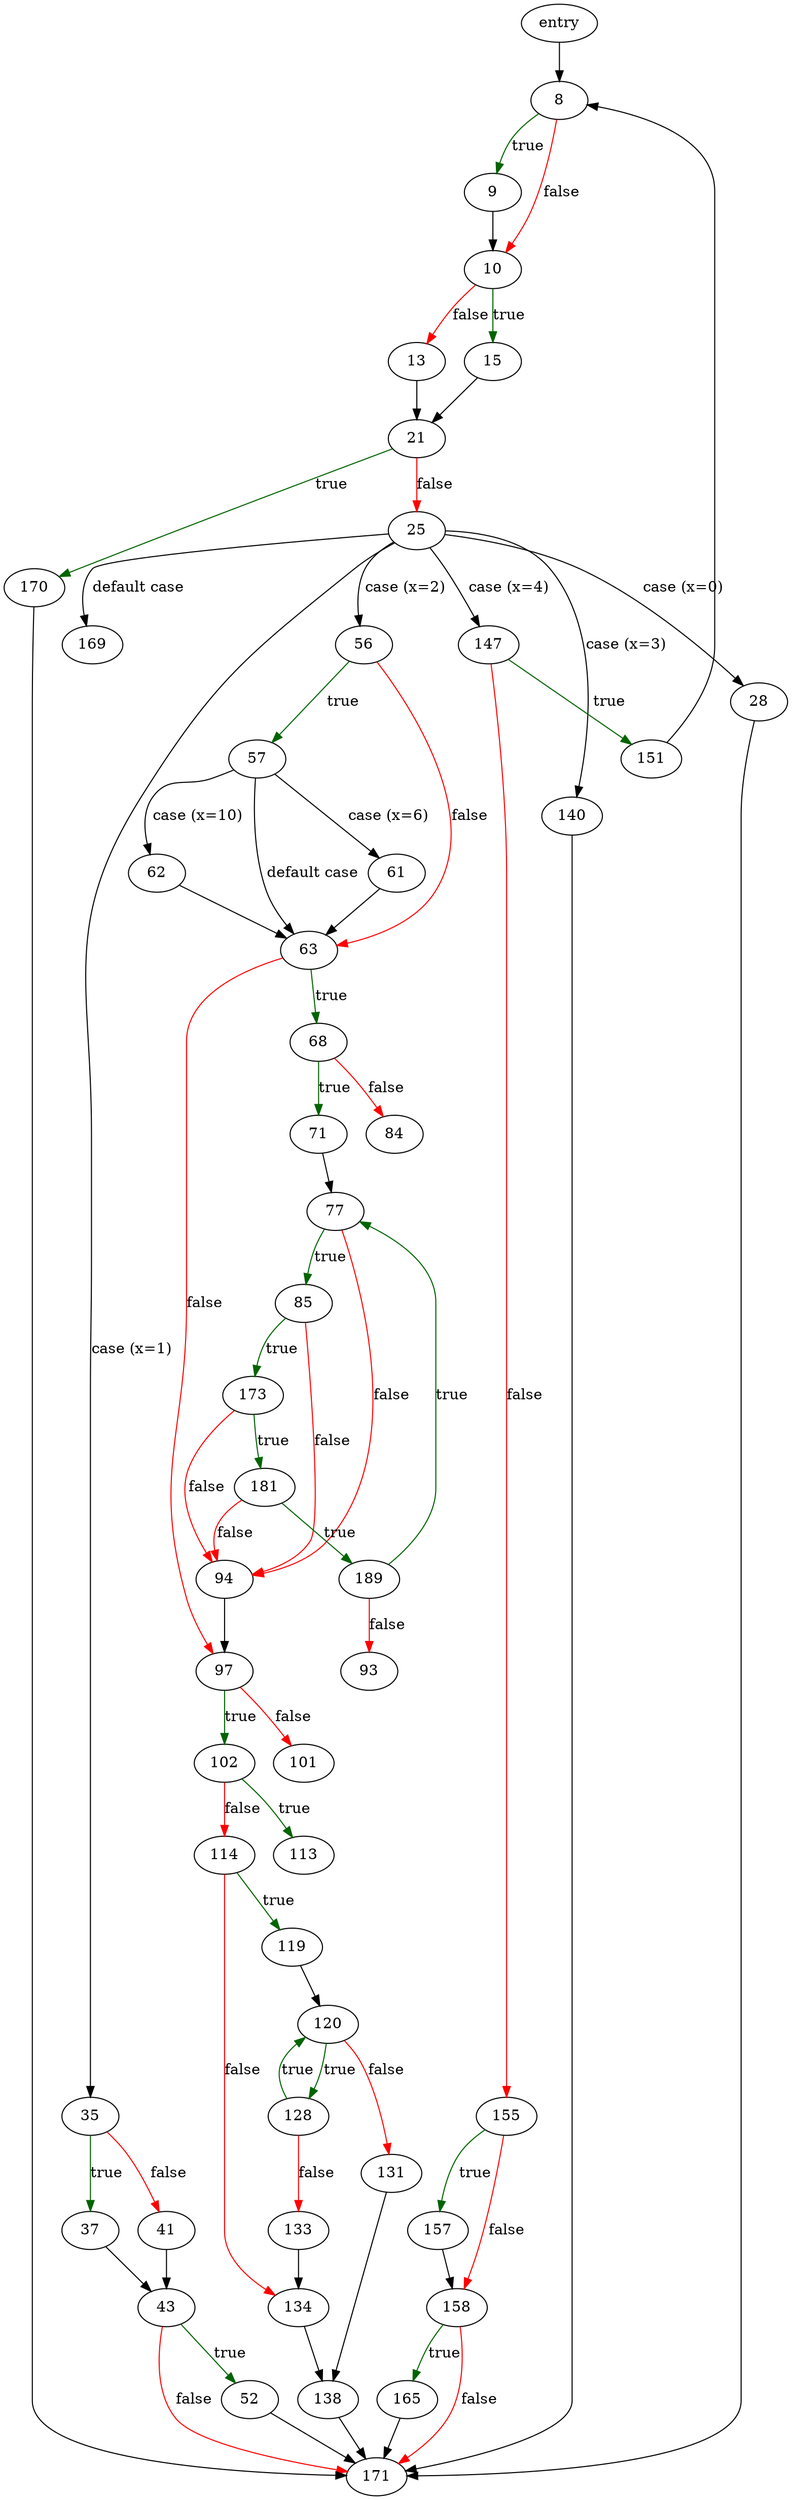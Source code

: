 digraph "get_next" {
	// Node definitions.
	2 [label=entry];
	8;
	9;
	10;
	13;
	15;
	21;
	25;
	28;
	35;
	37;
	41;
	43;
	52;
	56;
	57;
	61;
	62;
	63;
	68;
	71;
	77;
	84;
	85;
	93;
	94;
	97;
	101;
	102;
	113;
	114;
	119;
	120;
	128;
	131;
	133;
	134;
	138;
	140;
	147;
	151;
	155;
	157;
	158;
	165;
	169;
	170;
	171;
	173;
	181;
	189;

	// Edge definitions.
	2 -> 8;
	8 -> 9 [
		color=darkgreen
		label=true
	];
	8 -> 10 [
		color=red
		label=false
	];
	9 -> 10;
	10 -> 13 [
		color=red
		label=false
	];
	10 -> 15 [
		color=darkgreen
		label=true
	];
	13 -> 21;
	15 -> 21;
	21 -> 25 [
		color=red
		label=false
	];
	21 -> 170 [
		color=darkgreen
		label=true
	];
	25 -> 28 [label="case (x=0)"];
	25 -> 35 [label="case (x=1)"];
	25 -> 56 [label="case (x=2)"];
	25 -> 140 [label="case (x=3)"];
	25 -> 147 [label="case (x=4)"];
	25 -> 169 [label="default case"];
	28 -> 171;
	35 -> 37 [
		color=darkgreen
		label=true
	];
	35 -> 41 [
		color=red
		label=false
	];
	37 -> 43;
	41 -> 43;
	43 -> 52 [
		color=darkgreen
		label=true
	];
	43 -> 171 [
		color=red
		label=false
	];
	52 -> 171;
	56 -> 57 [
		color=darkgreen
		label=true
	];
	56 -> 63 [
		color=red
		label=false
	];
	57 -> 61 [label="case (x=6)"];
	57 -> 62 [label="case (x=10)"];
	57 -> 63 [label="default case"];
	61 -> 63;
	62 -> 63;
	63 -> 68 [
		color=darkgreen
		label=true
	];
	63 -> 97 [
		color=red
		label=false
	];
	68 -> 71 [
		color=darkgreen
		label=true
	];
	68 -> 84 [
		color=red
		label=false
	];
	71 -> 77;
	77 -> 85 [
		color=darkgreen
		label=true
	];
	77 -> 94 [
		color=red
		label=false
	];
	85 -> 94 [
		color=red
		label=false
	];
	85 -> 173 [
		color=darkgreen
		label=true
	];
	94 -> 97;
	97 -> 101 [
		color=red
		label=false
	];
	97 -> 102 [
		color=darkgreen
		label=true
	];
	102 -> 113 [
		color=darkgreen
		label=true
	];
	102 -> 114 [
		color=red
		label=false
	];
	114 -> 119 [
		color=darkgreen
		label=true
	];
	114 -> 134 [
		color=red
		label=false
	];
	119 -> 120;
	120 -> 128 [
		color=darkgreen
		label=true
	];
	120 -> 131 [
		color=red
		label=false
	];
	128 -> 120 [
		color=darkgreen
		label=true
	];
	128 -> 133 [
		color=red
		label=false
	];
	131 -> 138;
	133 -> 134;
	134 -> 138;
	138 -> 171;
	140 -> 171;
	147 -> 151 [
		color=darkgreen
		label=true
	];
	147 -> 155 [
		color=red
		label=false
	];
	151 -> 8;
	155 -> 157 [
		color=darkgreen
		label=true
	];
	155 -> 158 [
		color=red
		label=false
	];
	157 -> 158;
	158 -> 165 [
		color=darkgreen
		label=true
	];
	158 -> 171 [
		color=red
		label=false
	];
	165 -> 171;
	170 -> 171;
	173 -> 94 [
		color=red
		label=false
	];
	173 -> 181 [
		color=darkgreen
		label=true
	];
	181 -> 94 [
		color=red
		label=false
	];
	181 -> 189 [
		color=darkgreen
		label=true
	];
	189 -> 77 [
		color=darkgreen
		label=true
	];
	189 -> 93 [
		color=red
		label=false
	];
}